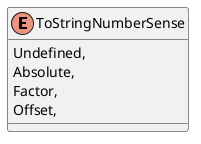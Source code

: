 @startuml
enum ToStringNumberSense {
    Undefined,
    Absolute,
    Factor,
    Offset,
}
@enduml
